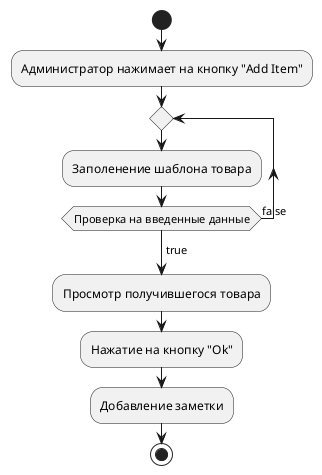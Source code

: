 @startuml
'https://plantuml.com/activity-diagram-beta

start
:Администратор нажимает на кнопку "Add Item";
repeat
:Заполенение шаблона товара;
repeat while (Проверка на введенные данные) is (false)
 ->true;
:Просмотр получившегося товара;
:Нажатие на кнопку "Ok";
:Добавление заметки;
stop

@enduml
